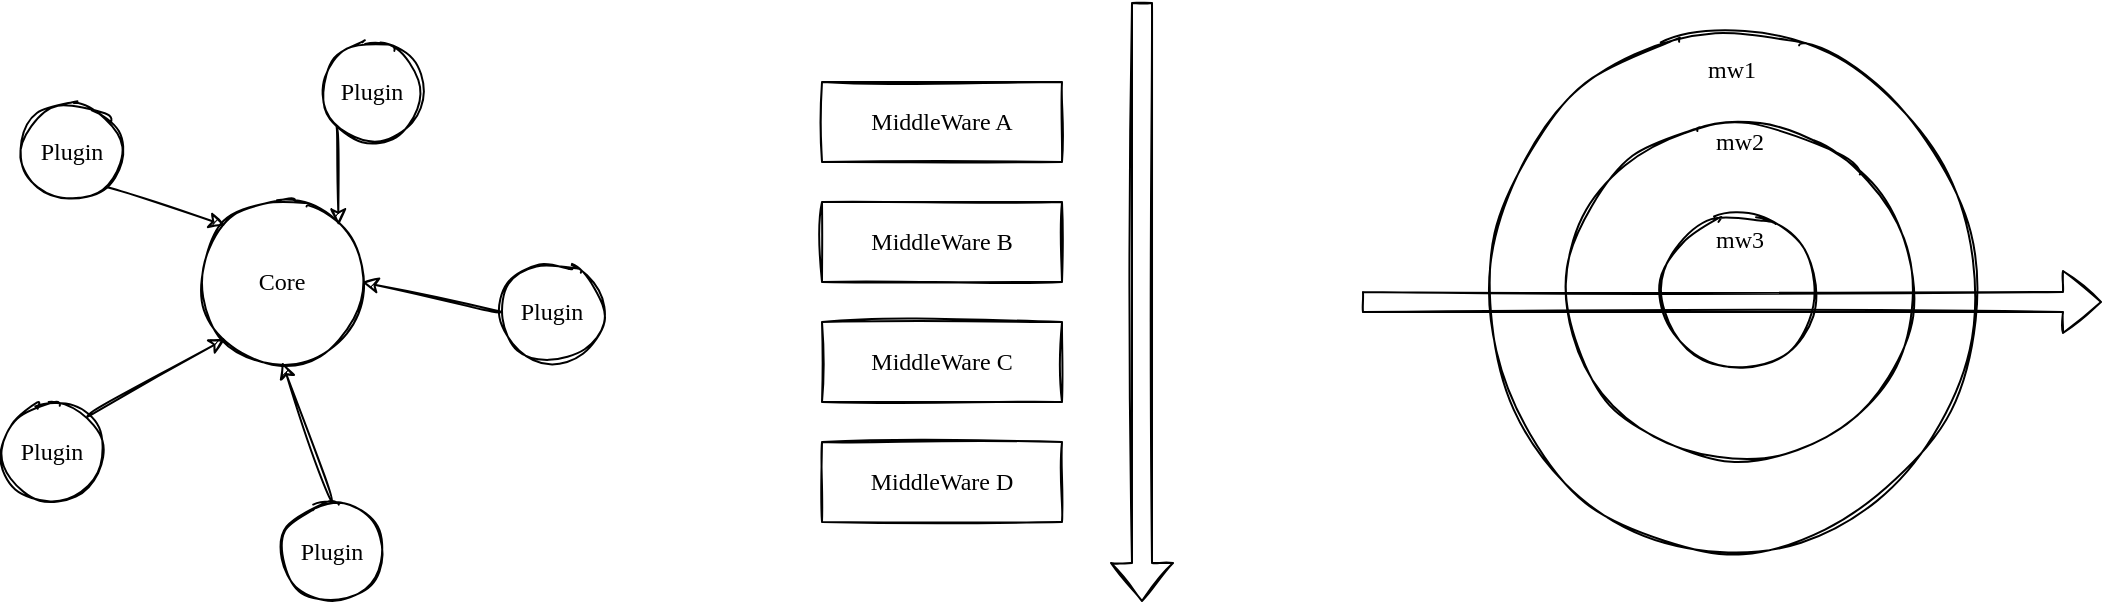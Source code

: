 <mxfile version="19.0.3" type="github">
  <diagram id="JgO6SrZqUH7fNazniIg1" name="Page-1">
    <mxGraphModel dx="770" dy="535" grid="1" gridSize="10" guides="1" tooltips="1" connect="1" arrows="1" fold="1" page="1" pageScale="1" pageWidth="1169" pageHeight="827" math="0" shadow="0">
      <root>
        <mxCell id="0" />
        <mxCell id="1" parent="0" />
        <mxCell id="Dmx80UyDX9vnrRl6Mk8--1" value="Core" style="ellipse;whiteSpace=wrap;html=1;aspect=fixed;sketch=1;rounded=0;fontFamily=Comic Sans MS;" parent="1" vertex="1">
          <mxGeometry x="170" y="245" width="80" height="80" as="geometry" />
        </mxCell>
        <mxCell id="Dmx80UyDX9vnrRl6Mk8--3" value="Plugin" style="ellipse;whiteSpace=wrap;html=1;aspect=fixed;sketch=1;rounded=0;fontFamily=Comic Sans MS;" parent="1" vertex="1">
          <mxGeometry x="80" y="195" width="50" height="50" as="geometry" />
        </mxCell>
        <mxCell id="Dmx80UyDX9vnrRl6Mk8--4" value="Plugin" style="ellipse;whiteSpace=wrap;html=1;aspect=fixed;sketch=1;rounded=0;fontFamily=Comic Sans MS;" parent="1" vertex="1">
          <mxGeometry x="230" y="165" width="50" height="50" as="geometry" />
        </mxCell>
        <mxCell id="Dmx80UyDX9vnrRl6Mk8--5" value="Plugin" style="ellipse;whiteSpace=wrap;html=1;aspect=fixed;sketch=1;rounded=0;fontFamily=Comic Sans MS;" parent="1" vertex="1">
          <mxGeometry x="70" y="345" width="50" height="50" as="geometry" />
        </mxCell>
        <mxCell id="Dmx80UyDX9vnrRl6Mk8--6" value="Plugin" style="ellipse;whiteSpace=wrap;html=1;aspect=fixed;sketch=1;rounded=0;fontFamily=Comic Sans MS;" parent="1" vertex="1">
          <mxGeometry x="210" y="395" width="50" height="50" as="geometry" />
        </mxCell>
        <mxCell id="Dmx80UyDX9vnrRl6Mk8--7" value="Plugin" style="ellipse;whiteSpace=wrap;html=1;aspect=fixed;sketch=1;rounded=0;fontFamily=Comic Sans MS;" parent="1" vertex="1">
          <mxGeometry x="320" y="275" width="50" height="50" as="geometry" />
        </mxCell>
        <mxCell id="Dmx80UyDX9vnrRl6Mk8--8" value="" style="endArrow=classic;html=1;rounded=0;exitX=0;exitY=1;exitDx=0;exitDy=0;entryX=1;entryY=0;entryDx=0;entryDy=0;sketch=1;curved=1;fontFamily=Comic Sans MS;" parent="1" source="Dmx80UyDX9vnrRl6Mk8--4" target="Dmx80UyDX9vnrRl6Mk8--1" edge="1">
          <mxGeometry width="50" height="50" relative="1" as="geometry">
            <mxPoint x="400" y="285" as="sourcePoint" />
            <mxPoint x="250" y="245" as="targetPoint" />
          </mxGeometry>
        </mxCell>
        <mxCell id="Dmx80UyDX9vnrRl6Mk8--9" value="" style="endArrow=classic;html=1;rounded=0;exitX=1;exitY=1;exitDx=0;exitDy=0;entryX=0;entryY=0;entryDx=0;entryDy=0;sketch=1;curved=1;fontFamily=Comic Sans MS;" parent="1" source="Dmx80UyDX9vnrRl6Mk8--3" target="Dmx80UyDX9vnrRl6Mk8--1" edge="1">
          <mxGeometry width="50" height="50" relative="1" as="geometry">
            <mxPoint x="170" y="135" as="sourcePoint" />
            <mxPoint x="220" y="85" as="targetPoint" />
          </mxGeometry>
        </mxCell>
        <mxCell id="Dmx80UyDX9vnrRl6Mk8--10" value="" style="endArrow=classic;html=1;rounded=0;exitX=0;exitY=0.5;exitDx=0;exitDy=0;entryX=1;entryY=0.5;entryDx=0;entryDy=0;sketch=1;curved=1;fontFamily=Comic Sans MS;" parent="1" source="Dmx80UyDX9vnrRl6Mk8--7" target="Dmx80UyDX9vnrRl6Mk8--1" edge="1">
          <mxGeometry width="50" height="50" relative="1" as="geometry">
            <mxPoint x="310" y="415" as="sourcePoint" />
            <mxPoint x="360" y="365" as="targetPoint" />
          </mxGeometry>
        </mxCell>
        <mxCell id="Dmx80UyDX9vnrRl6Mk8--11" value="" style="endArrow=classic;html=1;rounded=0;exitX=1;exitY=0;exitDx=0;exitDy=0;entryX=0;entryY=1;entryDx=0;entryDy=0;sketch=1;curved=1;fontFamily=Comic Sans MS;" parent="1" source="Dmx80UyDX9vnrRl6Mk8--5" target="Dmx80UyDX9vnrRl6Mk8--1" edge="1">
          <mxGeometry width="50" height="50" relative="1" as="geometry">
            <mxPoint x="170" y="425" as="sourcePoint" />
            <mxPoint x="220" y="375" as="targetPoint" />
          </mxGeometry>
        </mxCell>
        <mxCell id="Dmx80UyDX9vnrRl6Mk8--12" value="" style="endArrow=classic;html=1;rounded=0;exitX=0.5;exitY=0;exitDx=0;exitDy=0;entryX=0.5;entryY=1;entryDx=0;entryDy=0;sketch=1;curved=1;fontFamily=Comic Sans MS;" parent="1" source="Dmx80UyDX9vnrRl6Mk8--6" target="Dmx80UyDX9vnrRl6Mk8--1" edge="1">
          <mxGeometry width="50" height="50" relative="1" as="geometry">
            <mxPoint x="350" y="465" as="sourcePoint" />
            <mxPoint x="400" y="415" as="targetPoint" />
          </mxGeometry>
        </mxCell>
        <mxCell id="Dmx80UyDX9vnrRl6Mk8--13" value="MiddleWare A" style="rounded=0;whiteSpace=wrap;html=1;sketch=1;fontFamily=Comic Sans MS;" parent="1" vertex="1">
          <mxGeometry x="480" y="185" width="120" height="40" as="geometry" />
        </mxCell>
        <mxCell id="Dmx80UyDX9vnrRl6Mk8--14" value="MiddleWare B" style="rounded=0;whiteSpace=wrap;html=1;sketch=1;fontFamily=Comic Sans MS;" parent="1" vertex="1">
          <mxGeometry x="480" y="245" width="120" height="40" as="geometry" />
        </mxCell>
        <mxCell id="Dmx80UyDX9vnrRl6Mk8--15" value="MiddleWare C" style="rounded=0;whiteSpace=wrap;html=1;sketch=1;fontFamily=Comic Sans MS;" parent="1" vertex="1">
          <mxGeometry x="480" y="305" width="120" height="40" as="geometry" />
        </mxCell>
        <mxCell id="Dmx80UyDX9vnrRl6Mk8--16" value="MiddleWare D" style="rounded=0;whiteSpace=wrap;html=1;sketch=1;fontFamily=Comic Sans MS;" parent="1" vertex="1">
          <mxGeometry x="480" y="365" width="120" height="40" as="geometry" />
        </mxCell>
        <mxCell id="Dmx80UyDX9vnrRl6Mk8--17" value="" style="shape=flexArrow;endArrow=classic;html=1;sketch=1;curved=1;rounded=0;fontFamily=Comic Sans MS;" parent="1" edge="1">
          <mxGeometry width="50" height="50" relative="1" as="geometry">
            <mxPoint x="640" y="145" as="sourcePoint" />
            <mxPoint x="640" y="445" as="targetPoint" />
          </mxGeometry>
        </mxCell>
        <mxCell id="KPU9e5oPIuTJoa5Y6w4b-1" value="mw1" style="ellipse;whiteSpace=wrap;html=1;aspect=fixed;verticalAlign=top;sketch=1;rounded=0;fontFamily=Comic Sans MS;" vertex="1" parent="1">
          <mxGeometry x="810" y="165" width="250" height="250" as="geometry" />
        </mxCell>
        <mxCell id="KPU9e5oPIuTJoa5Y6w4b-2" value="mw2" style="ellipse;whiteSpace=wrap;html=1;aspect=fixed;verticalAlign=top;sketch=1;rounded=0;fontFamily=Comic Sans MS;" vertex="1" parent="1">
          <mxGeometry x="850" y="201.25" width="177.5" height="177.5" as="geometry" />
        </mxCell>
        <mxCell id="KPU9e5oPIuTJoa5Y6w4b-3" value="mw3" style="ellipse;whiteSpace=wrap;html=1;aspect=fixed;verticalAlign=top;sketch=1;rounded=0;fontFamily=Comic Sans MS;" vertex="1" parent="1">
          <mxGeometry x="899" y="250" width="80" height="80" as="geometry" />
        </mxCell>
        <mxCell id="KPU9e5oPIuTJoa5Y6w4b-4" value="" style="shape=flexArrow;endArrow=classic;html=1;rounded=0;sketch=1;curved=1;fontFamily=Comic Sans MS;" edge="1" parent="1">
          <mxGeometry width="50" height="50" relative="1" as="geometry">
            <mxPoint x="750" y="295" as="sourcePoint" />
            <mxPoint x="1120" y="295" as="targetPoint" />
          </mxGeometry>
        </mxCell>
      </root>
    </mxGraphModel>
  </diagram>
</mxfile>
